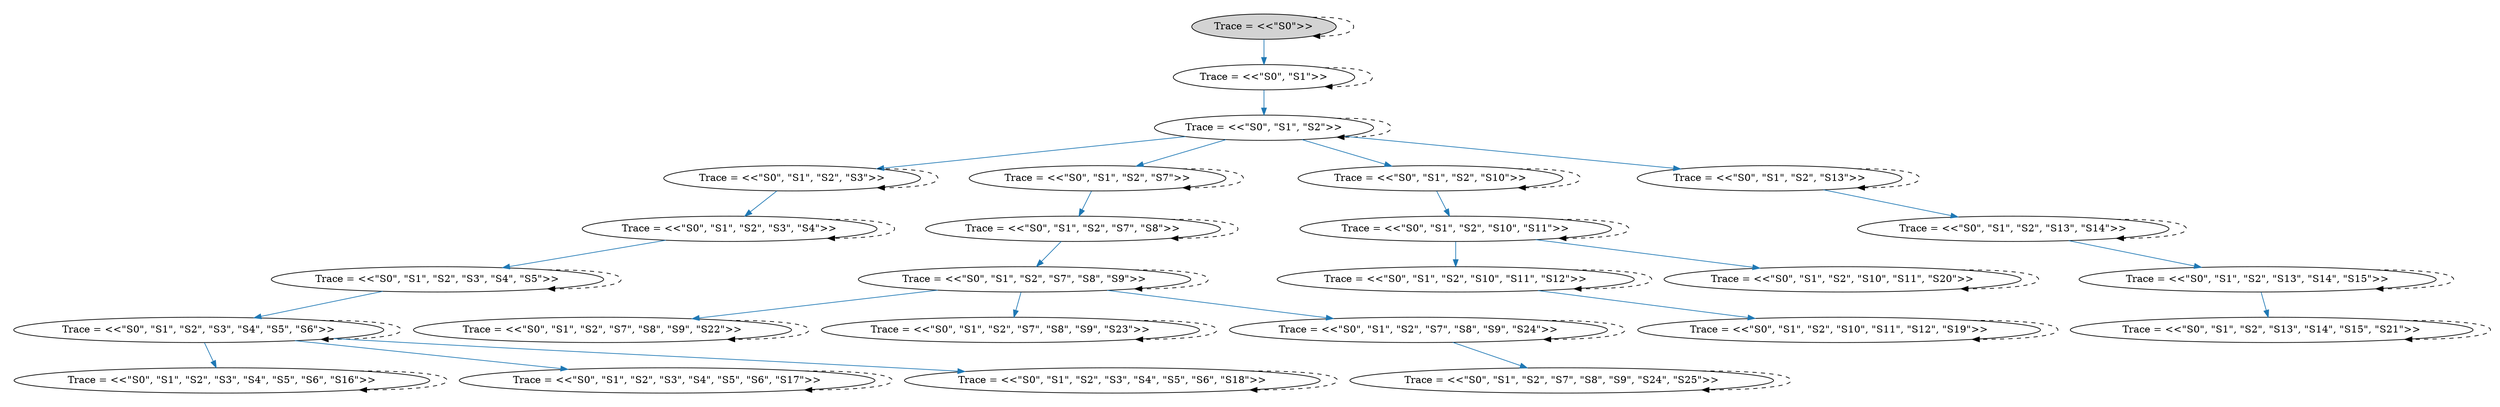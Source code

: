 strict digraph DiskGraph {
edge [colorscheme="paired12"]
nodesep=0.35;
subgraph cluster_graph {
color="white";
8977485119045889777 [label="Trace = <<\"S0\">>",style = filled]
8977485119045889777 -> 5044584303452315659 [label="",color="2",fontcolor="2"];
5044584303452315659 [label="Trace = <<\"S0\", \"S1\">>"];
8977485119045889777 -> 8977485119045889777 [style="dashed"];
5044584303452315659 -> 6148523769366311850 [label="",color="2",fontcolor="2"];
6148523769366311850 [label="Trace = <<\"S0\", \"S1\", \"S2\">>"];
6148523769366311850 -> 841770691166986854 [label="",color="2",fontcolor="2"];
841770691166986854 [label="Trace = <<\"S0\", \"S1\", \"S2\", \"S3\">>"];
5044584303452315659 -> 5044584303452315659 [style="dashed"];
6148523769366311850 -> -642095917700888300 [label="",color="2",fontcolor="2"];
-642095917700888300 [label="Trace = <<\"S0\", \"S1\", \"S2\", \"S7\">>"];
841770691166986854 -> 6215415508534052831 [label="",color="2",fontcolor="2"];
6215415508534052831 [label="Trace = <<\"S0\", \"S1\", \"S2\", \"S3\", \"S4\">>"];
6148523769366311850 -> -3364314311320378585 [label="",color="2",fontcolor="2"];
-3364314311320378585 [label="Trace = <<\"S0\", \"S1\", \"S2\", \"S10\">>"];
6148523769366311850 -> 1214356639453079267 [label="",color="2",fontcolor="2"];
1214356639453079267 [label="Trace = <<\"S0\", \"S1\", \"S2\", \"S13\">>"];
6148523769366311850 -> 6148523769366311850 [style="dashed"];
841770691166986854 -> 841770691166986854 [style="dashed"];
-3364314311320378585 -> 7478831195327750599 [label="",color="2",fontcolor="2"];
7478831195327750599 [label="Trace = <<\"S0\", \"S1\", \"S2\", \"S10\", \"S11\">>"];
6215415508534052831 -> 822391526803284612 [label="",color="2",fontcolor="2"];
822391526803284612 [label="Trace = <<\"S0\", \"S1\", \"S2\", \"S3\", \"S4\", \"S5\">>"];
1214356639453079267 -> 7182795296381872771 [label="",color="2",fontcolor="2"];
7182795296381872771 [label="Trace = <<\"S0\", \"S1\", \"S2\", \"S13\", \"S14\">>"];
822391526803284612 -> -7162100114076393893 [label="",color="2",fontcolor="2"];
-7162100114076393893 [label="Trace = <<\"S0\", \"S1\", \"S2\", \"S3\", \"S4\", \"S5\", \"S6\">>"];
-3364314311320378585 -> -3364314311320378585 [style="dashed"];
6215415508534052831 -> 6215415508534052831 [style="dashed"];
7478831195327750599 -> -6524887071706867249 [label="",color="2",fontcolor="2"];
-6524887071706867249 [label="Trace = <<\"S0\", \"S1\", \"S2\", \"S10\", \"S11\", \"S12\">>"];
7478831195327750599 -> 7432341345668557521 [label="",color="2",fontcolor="2"];
7432341345668557521 [label="Trace = <<\"S0\", \"S1\", \"S2\", \"S10\", \"S11\", \"S20\">>"];
7478831195327750599 -> 7478831195327750599 [style="dashed"];
-6524887071706867249 -> -8312419686517335442 [label="",color="2",fontcolor="2"];
-8312419686517335442 [label="Trace = <<\"S0\", \"S1\", \"S2\", \"S10\", \"S11\", \"S12\", \"S19\">>"];
-6524887071706867249 -> -6524887071706867249 [style="dashed"];
7432341345668557521 -> 7432341345668557521 [style="dashed"];
1214356639453079267 -> 1214356639453079267 [style="dashed"];
822391526803284612 -> 822391526803284612 [style="dashed"];
7182795296381872771 -> -6617819755202423134 [label="",color="2",fontcolor="2"];
-6617819755202423134 [label="Trace = <<\"S0\", \"S1\", \"S2\", \"S13\", \"S14\", \"S15\">>"];
7182795296381872771 -> 7182795296381872771 [style="dashed"];
-7162100114076393893 -> 8471065235752318351 [label="",color="2",fontcolor="2"];
8471065235752318351 [label="Trace = <<\"S0\", \"S1\", \"S2\", \"S3\", \"S4\", \"S5\", \"S6\", \"S16\">>"];
-7162100114076393893 -> -3871218249582713358 [label="",color="2",fontcolor="2"];
-3871218249582713358 [label="Trace = <<\"S0\", \"S1\", \"S2\", \"S3\", \"S4\", \"S5\", \"S6\", \"S17\">>"];
-7162100114076393893 -> 1140637080291387619 [label="",color="2",fontcolor="2"];
1140637080291387619 [label="Trace = <<\"S0\", \"S1\", \"S2\", \"S3\", \"S4\", \"S5\", \"S6\", \"S18\">>"];
8471065235752318351 -> 8471065235752318351 [style="dashed"];
-3871218249582713358 -> -3871218249582713358 [style="dashed"];
-8312419686517335442 -> -8312419686517335442 [style="dashed"];
-6617819755202423134 -> -5711649016955894187 [label="",color="2",fontcolor="2"];
-5711649016955894187 [label="Trace = <<\"S0\", \"S1\", \"S2\", \"S13\", \"S14\", \"S15\", \"S21\">>"];
-6617819755202423134 -> -6617819755202423134 [style="dashed"];
1140637080291387619 -> 1140637080291387619 [style="dashed"];
-5711649016955894187 -> -5711649016955894187 [style="dashed"];
-7162100114076393893 -> -7162100114076393893 [style="dashed"];
-642095917700888300 -> 3007687800777596887 [label="",color="2",fontcolor="2"];
3007687800777596887 [label="Trace = <<\"S0\", \"S1\", \"S2\", \"S7\", \"S8\">>"];
-642095917700888300 -> -642095917700888300 [style="dashed"];
3007687800777596887 -> 5067455770419640140 [label="",color="2",fontcolor="2"];
5067455770419640140 [label="Trace = <<\"S0\", \"S1\", \"S2\", \"S7\", \"S8\", \"S9\">>"];
5067455770419640140 -> -2727671275206272578 [label="",color="2",fontcolor="2"];
-2727671275206272578 [label="Trace = <<\"S0\", \"S1\", \"S2\", \"S7\", \"S8\", \"S9\", \"S22\">>"];
5067455770419640140 -> 7344440930746403267 [label="",color="2",fontcolor="2"];
7344440930746403267 [label="Trace = <<\"S0\", \"S1\", \"S2\", \"S7\", \"S8\", \"S9\", \"S23\">>"];
3007687800777596887 -> 3007687800777596887 [style="dashed"];
5067455770419640140 -> 6395460927790524277 [label="",color="2",fontcolor="2"];
6395460927790524277 [label="Trace = <<\"S0\", \"S1\", \"S2\", \"S7\", \"S8\", \"S9\", \"S24\">>"];
5067455770419640140 -> 5067455770419640140 [style="dashed"];
-2727671275206272578 -> -2727671275206272578 [style="dashed"];
6395460927790524277 -> 6946259589370419393 [label="",color="2",fontcolor="2"];
6946259589370419393 [label="Trace = <<\"S0\", \"S1\", \"S2\", \"S7\", \"S8\", \"S9\", \"S24\", \"S25\">>"];
7344440930746403267 -> 7344440930746403267 [style="dashed"];
6395460927790524277 -> 6395460927790524277 [style="dashed"];
6946259589370419393 -> 6946259589370419393 [style="dashed"];
{rank = same; 8977485119045889777;}
{rank = same; 5044584303452315659;}
{rank = same; 6148523769366311850;}
{rank = same; -3364314311320378585;841770691166986854;1214356639453079267;-642095917700888300;}
{rank = same; 6215415508534052831;7182795296381872771;7478831195327750599;3007687800777596887;}
{rank = same; 7432341345668557521;-6524887071706867249;822391526803284612;-6617819755202423134;5067455770419640140;}
{rank = same; -5711649016955894187;-7162100114076393893;-8312419686517335442;6395460927790524277;7344440930746403267;-2727671275206272578;}
{rank = same; -3871218249582713358;8471065235752318351;1140637080291387619;6946259589370419393;}
}
}
